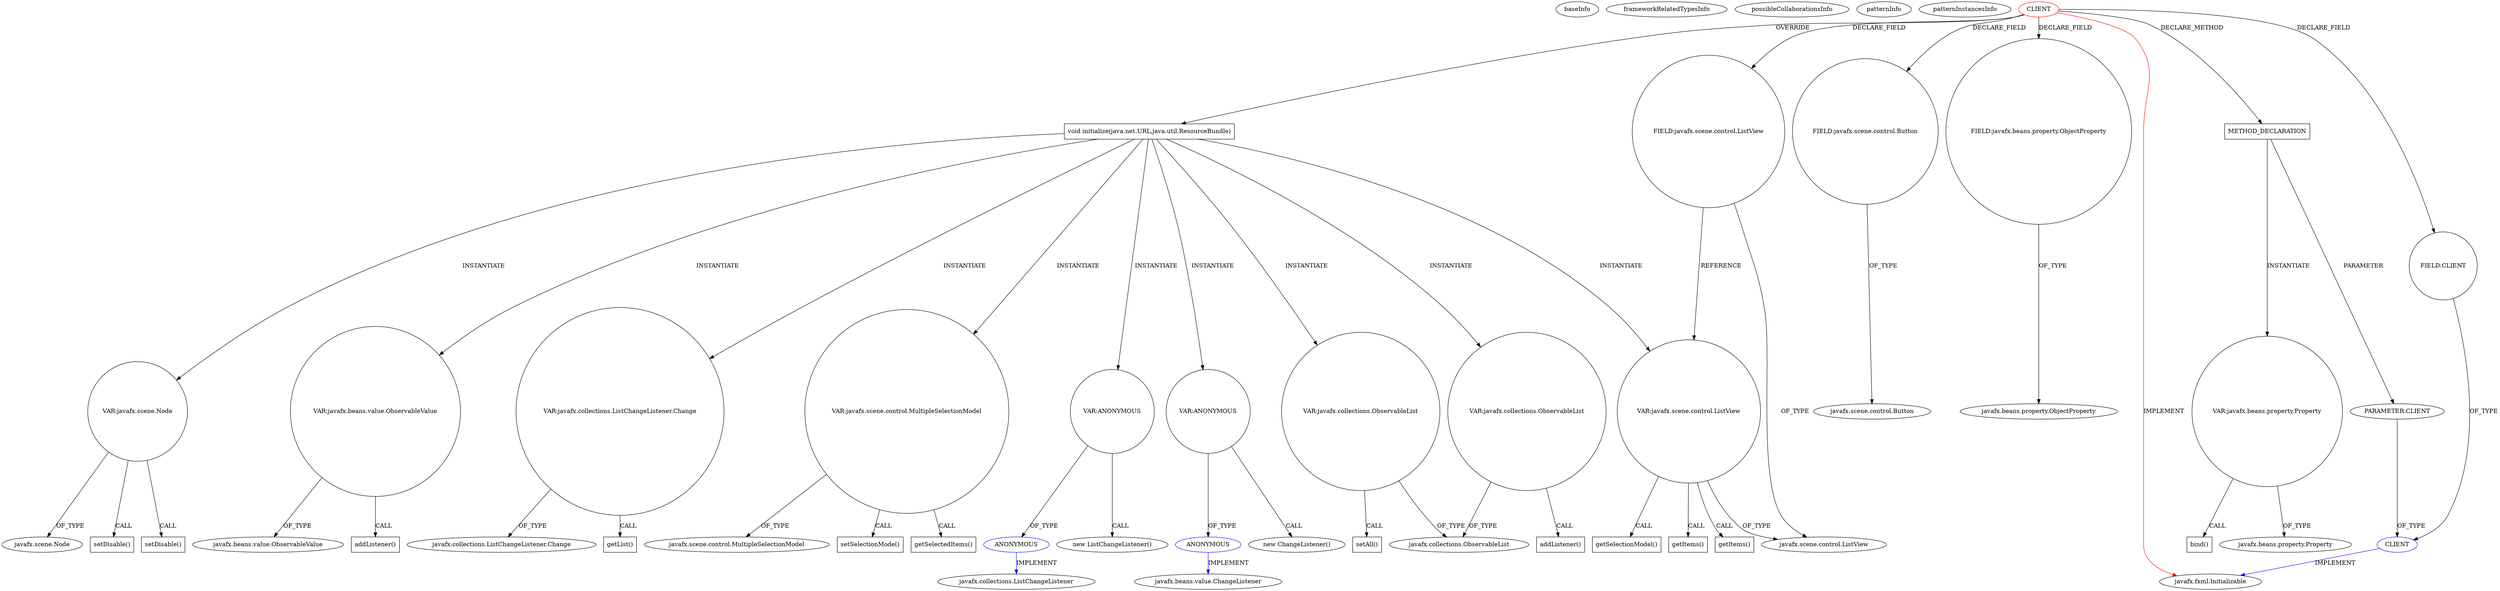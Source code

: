 digraph {
baseInfo[graphId=2080,category="pattern",isAnonymous=false,possibleRelation=true]
frameworkRelatedTypesInfo[0="javafx.fxml.Initializable"]
possibleCollaborationsInfo[0="2080~INSTANTIATION-OVERRIDING_METHOD_DECLARATION-~javafx.fxml.Initializable ~javafx.collections.ListChangeListener ~false~true",1="2080~INSTANTIATION-OVERRIDING_METHOD_DECLARATION-~javafx.fxml.Initializable ~javafx.beans.value.ChangeListener ~false~true",2="2080~PARAMETER_TYPE_DECLARATION-CLIENT_METHOD_DECLARATION-FIELD_TYPE_DECLARATION-~javafx.fxml.Initializable ~javafx.fxml.Initializable ~false~false"]
patternInfo[frequency=2.0,patternRootClient=0]
patternInstancesInfo[0="v1ct04-lagbackup~/v1ct04-lagbackup/lagbackup-master/src/com/v1ct04/ces22/lagbackup/view/main/controllers/RestoreTabController.java~RestoreTabController~4632",1="v1ct04-lagbackup~/v1ct04-lagbackup/lagbackup-master/src/com/v1ct04/ces22/lagbackup/view/main/controllers/IncrementTabController.java~IncrementTabController~4625"]
32[label="javafx.collections.ListChangeListener.Change",vertexType="FRAMEWORK_CLASS_TYPE",isFrameworkType=false]
30[label="VAR:javafx.collections.ListChangeListener.Change",vertexType="VARIABLE_EXPRESION",isFrameworkType=false,shape=circle]
11[label="void initialize(java.net.URL,java.util.ResourceBundle)",vertexType="OVERRIDING_METHOD_DECLARATION",isFrameworkType=false,shape=box]
15[label="VAR:javafx.scene.control.MultipleSelectionModel",vertexType="VARIABLE_EXPRESION",isFrameworkType=false,shape=circle]
17[label="javafx.scene.control.MultipleSelectionModel",vertexType="FRAMEWORK_CLASS_TYPE",isFrameworkType=false]
0[label="CLIENT",vertexType="ROOT_CLIENT_CLASS_DECLARATION",isFrameworkType=false,color=red]
6[label="FIELD:javafx.scene.control.Button",vertexType="FIELD_DECLARATION",isFrameworkType=false,shape=circle]
2[label="FIELD:javafx.beans.property.ObjectProperty",vertexType="FIELD_DECLARATION",isFrameworkType=false,shape=circle]
24[label="VAR:ANONYMOUS",vertexType="VARIABLE_EXPRESION",isFrameworkType=false,shape=circle]
25[label="ANONYMOUS",vertexType="REFERENCE_ANONYMOUS_DECLARATION",isFrameworkType=false,color=blue]
39[label="VAR:ANONYMOUS",vertexType="VARIABLE_EXPRESION",isFrameworkType=false,shape=circle]
40[label="ANONYMOUS",vertexType="REFERENCE_ANONYMOUS_DECLARATION",isFrameworkType=false,color=blue]
12[label="VAR:javafx.scene.control.ListView",vertexType="VARIABLE_EXPRESION",isFrameworkType=false,shape=circle]
8[label="FIELD:CLIENT",vertexType="FIELD_DECLARATION",isFrameworkType=false,shape=circle]
38[label="new ChangeListener()",vertexType="CONSTRUCTOR_CALL",isFrameworkType=false]
41[label="javafx.beans.value.ChangeListener",vertexType="FRAMEWORK_INTERFACE_TYPE",isFrameworkType=false]
46[label="getItems()",vertexType="INSIDE_CALL",isFrameworkType=false,shape=box]
48[label="getItems()",vertexType="INSIDE_CALL",isFrameworkType=false,shape=box]
1[label="javafx.fxml.Initializable",vertexType="FRAMEWORK_INTERFACE_TYPE",isFrameworkType=false]
5[label="javafx.scene.control.ListView",vertexType="FRAMEWORK_CLASS_TYPE",isFrameworkType=false]
13[label="getSelectionModel()",vertexType="INSIDE_CALL",isFrameworkType=false,shape=box]
4[label="FIELD:javafx.scene.control.ListView",vertexType="FIELD_DECLARATION",isFrameworkType=false,shape=circle]
23[label="new ListChangeListener()",vertexType="CONSTRUCTOR_CALL",isFrameworkType=false]
26[label="javafx.collections.ListChangeListener",vertexType="FRAMEWORK_INTERFACE_TYPE",isFrameworkType=false]
16[label="setSelectionMode()",vertexType="INSIDE_CALL",isFrameworkType=false,shape=box]
22[label="getSelectedItems()",vertexType="INSIDE_CALL",isFrameworkType=false,shape=box]
66[label="METHOD_DECLARATION",vertexType="CLIENT_METHOD_DECLARATION",isFrameworkType=false,shape=box]
67[label="PARAMETER:CLIENT",vertexType="PARAMETER_DECLARATION",isFrameworkType=false]
31[label="getList()",vertexType="INSIDE_CALL",isFrameworkType=false,shape=box]
69[label="VAR:javafx.beans.property.Property",vertexType="VARIABLE_EXPRESION",isFrameworkType=false,shape=circle]
70[label="bind()",vertexType="INSIDE_CALL",isFrameworkType=false,shape=box]
71[label="javafx.beans.property.Property",vertexType="FRAMEWORK_INTERFACE_TYPE",isFrameworkType=false]
7[label="javafx.scene.control.Button",vertexType="FRAMEWORK_CLASS_TYPE",isFrameworkType=false]
3[label="javafx.beans.property.ObjectProperty",vertexType="FRAMEWORK_CLASS_TYPE",isFrameworkType=false]
42[label="VAR:javafx.collections.ObservableList",vertexType="VARIABLE_EXPRESION",isFrameworkType=false,shape=circle]
20[label="javafx.collections.ObservableList",vertexType="FRAMEWORK_INTERFACE_TYPE",isFrameworkType=false]
18[label="VAR:javafx.collections.ObservableList",vertexType="VARIABLE_EXPRESION",isFrameworkType=false,shape=circle]
43[label="setAll()",vertexType="INSIDE_CALL",isFrameworkType=false,shape=box]
35[label="VAR:javafx.beans.value.ObservableValue",vertexType="VARIABLE_EXPRESION",isFrameworkType=false,shape=circle]
37[label="javafx.beans.value.ObservableValue",vertexType="FRAMEWORK_INTERFACE_TYPE",isFrameworkType=false]
9[label="CLIENT",vertexType="REFERENCE_CLIENT_CLASS_DECLARATION",isFrameworkType=false,color=blue]
27[label="VAR:javafx.scene.Node",vertexType="VARIABLE_EXPRESION",isFrameworkType=false,shape=circle]
34[label="setDisable()",vertexType="INSIDE_CALL",isFrameworkType=false,shape=box]
28[label="setDisable()",vertexType="INSIDE_CALL",isFrameworkType=false,shape=box]
29[label="javafx.scene.Node",vertexType="FRAMEWORK_CLASS_TYPE",isFrameworkType=false]
36[label="addListener()",vertexType="INSIDE_CALL",isFrameworkType=false,shape=box]
19[label="addListener()",vertexType="INSIDE_CALL",isFrameworkType=false,shape=box]
11->42[label="INSTANTIATE"]
15->22[label="CALL"]
12->46[label="CALL"]
30->32[label="OF_TYPE"]
4->12[label="REFERENCE"]
0->6[label="DECLARE_FIELD"]
12->13[label="CALL"]
0->1[label="IMPLEMENT",color=red]
27->29[label="OF_TYPE"]
42->43[label="CALL"]
39->40[label="OF_TYPE"]
8->9[label="OF_TYPE"]
66->67[label="PARAMETER"]
11->24[label="INSTANTIATE"]
11->39[label="INSTANTIATE"]
69->71[label="OF_TYPE"]
12->5[label="OF_TYPE"]
42->20[label="OF_TYPE"]
40->41[label="IMPLEMENT",color=blue]
6->7[label="OF_TYPE"]
18->19[label="CALL"]
0->2[label="DECLARE_FIELD"]
66->69[label="INSTANTIATE"]
67->9[label="OF_TYPE"]
18->20[label="OF_TYPE"]
9->1[label="IMPLEMENT",color=blue]
0->4[label="DECLARE_FIELD"]
0->8[label="DECLARE_FIELD"]
15->16[label="CALL"]
11->15[label="INSTANTIATE"]
0->11[label="OVERRIDE"]
2->3[label="OF_TYPE"]
12->48[label="CALL"]
0->66[label="DECLARE_METHOD"]
24->23[label="CALL"]
11->35[label="INSTANTIATE"]
25->26[label="IMPLEMENT",color=blue]
11->27[label="INSTANTIATE"]
11->18[label="INSTANTIATE"]
27->28[label="CALL"]
11->12[label="INSTANTIATE"]
35->37[label="OF_TYPE"]
30->31[label="CALL"]
69->70[label="CALL"]
27->34[label="CALL"]
24->25[label="OF_TYPE"]
4->5[label="OF_TYPE"]
11->30[label="INSTANTIATE"]
15->17[label="OF_TYPE"]
35->36[label="CALL"]
39->38[label="CALL"]
}
